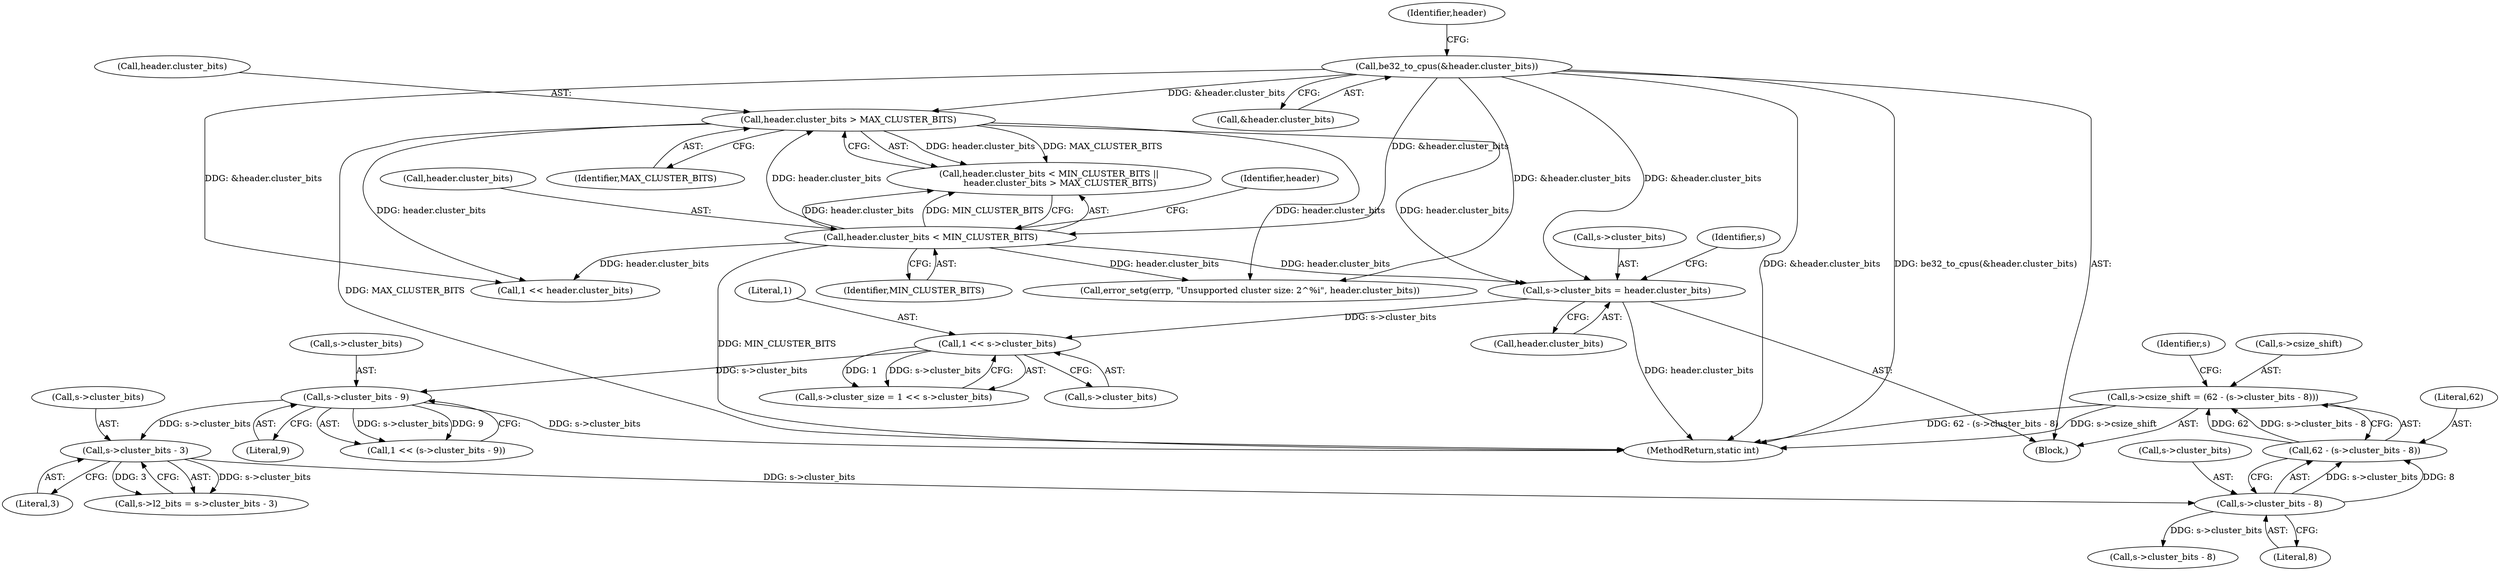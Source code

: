digraph "0_qemu_6a83f8b5bec6f59e56cc49bd49e4c3f8f805d56f_0@pointer" {
"1000686" [label="(Call,s->csize_shift = (62 - (s->cluster_bits - 8)))"];
"1000690" [label="(Call,62 - (s->cluster_bits - 8))"];
"1000692" [label="(Call,s->cluster_bits - 8)"];
"1000663" [label="(Call,s->cluster_bits - 3)"];
"1000331" [label="(Call,s->cluster_bits - 9)"];
"1000320" [label="(Call,1 << s->cluster_bits)"];
"1000309" [label="(Call,s->cluster_bits = header.cluster_bits)"];
"1000292" [label="(Call,header.cluster_bits > MAX_CLUSTER_BITS)"];
"1000198" [label="(Call,be32_to_cpus(&header.cluster_bits))"];
"1000287" [label="(Call,header.cluster_bits < MIN_CLUSTER_BITS)"];
"1000663" [label="(Call,s->cluster_bits - 3)"];
"1000199" [label="(Call,&header.cluster_bits)"];
"1000335" [label="(Literal,9)"];
"1000704" [label="(Call,s->cluster_bits - 8)"];
"1000322" [label="(Call,s->cluster_bits)"];
"1000291" [label="(Identifier,MIN_CLUSTER_BITS)"];
"1000690" [label="(Call,62 - (s->cluster_bits - 8))"];
"1000321" [label="(Literal,1)"];
"1000687" [label="(Call,s->csize_shift)"];
"1000691" [label="(Literal,62)"];
"1000310" [label="(Call,s->cluster_bits)"];
"1000699" [label="(Identifier,s)"];
"1000693" [label="(Call,s->cluster_bits)"];
"1000293" [label="(Call,header.cluster_bits)"];
"1000286" [label="(Call,header.cluster_bits < MIN_CLUSTER_BITS ||\n        header.cluster_bits > MAX_CLUSTER_BITS)"];
"1000509" [label="(Call,1 << header.cluster_bits)"];
"1000294" [label="(Identifier,header)"];
"1000696" [label="(Literal,8)"];
"1000320" [label="(Call,1 << s->cluster_bits)"];
"1000298" [label="(Call,error_setg(errp, \"Unsupported cluster size: 2^%i\", header.cluster_bits))"];
"1000692" [label="(Call,s->cluster_bits - 8)"];
"1001482" [label="(MethodReturn,static int)"];
"1000125" [label="(Block,)"];
"1000288" [label="(Call,header.cluster_bits)"];
"1000296" [label="(Identifier,MAX_CLUSTER_BITS)"];
"1000206" [label="(Identifier,header)"];
"1000313" [label="(Call,header.cluster_bits)"];
"1000292" [label="(Call,header.cluster_bits > MAX_CLUSTER_BITS)"];
"1000287" [label="(Call,header.cluster_bits < MIN_CLUSTER_BITS)"];
"1000198" [label="(Call,be32_to_cpus(&header.cluster_bits))"];
"1000659" [label="(Call,s->l2_bits = s->cluster_bits - 3)"];
"1000332" [label="(Call,s->cluster_bits)"];
"1000316" [label="(Call,s->cluster_size = 1 << s->cluster_bits)"];
"1000329" [label="(Call,1 << (s->cluster_bits - 9))"];
"1000318" [label="(Identifier,s)"];
"1000331" [label="(Call,s->cluster_bits - 9)"];
"1000667" [label="(Literal,3)"];
"1000664" [label="(Call,s->cluster_bits)"];
"1000686" [label="(Call,s->csize_shift = (62 - (s->cluster_bits - 8)))"];
"1000309" [label="(Call,s->cluster_bits = header.cluster_bits)"];
"1000686" -> "1000125"  [label="AST: "];
"1000686" -> "1000690"  [label="CFG: "];
"1000687" -> "1000686"  [label="AST: "];
"1000690" -> "1000686"  [label="AST: "];
"1000699" -> "1000686"  [label="CFG: "];
"1000686" -> "1001482"  [label="DDG: 62 - (s->cluster_bits - 8)"];
"1000686" -> "1001482"  [label="DDG: s->csize_shift"];
"1000690" -> "1000686"  [label="DDG: 62"];
"1000690" -> "1000686"  [label="DDG: s->cluster_bits - 8"];
"1000690" -> "1000692"  [label="CFG: "];
"1000691" -> "1000690"  [label="AST: "];
"1000692" -> "1000690"  [label="AST: "];
"1000692" -> "1000690"  [label="DDG: s->cluster_bits"];
"1000692" -> "1000690"  [label="DDG: 8"];
"1000692" -> "1000696"  [label="CFG: "];
"1000693" -> "1000692"  [label="AST: "];
"1000696" -> "1000692"  [label="AST: "];
"1000663" -> "1000692"  [label="DDG: s->cluster_bits"];
"1000692" -> "1000704"  [label="DDG: s->cluster_bits"];
"1000663" -> "1000659"  [label="AST: "];
"1000663" -> "1000667"  [label="CFG: "];
"1000664" -> "1000663"  [label="AST: "];
"1000667" -> "1000663"  [label="AST: "];
"1000659" -> "1000663"  [label="CFG: "];
"1000663" -> "1000659"  [label="DDG: s->cluster_bits"];
"1000663" -> "1000659"  [label="DDG: 3"];
"1000331" -> "1000663"  [label="DDG: s->cluster_bits"];
"1000331" -> "1000329"  [label="AST: "];
"1000331" -> "1000335"  [label="CFG: "];
"1000332" -> "1000331"  [label="AST: "];
"1000335" -> "1000331"  [label="AST: "];
"1000329" -> "1000331"  [label="CFG: "];
"1000331" -> "1001482"  [label="DDG: s->cluster_bits"];
"1000331" -> "1000329"  [label="DDG: s->cluster_bits"];
"1000331" -> "1000329"  [label="DDG: 9"];
"1000320" -> "1000331"  [label="DDG: s->cluster_bits"];
"1000320" -> "1000316"  [label="AST: "];
"1000320" -> "1000322"  [label="CFG: "];
"1000321" -> "1000320"  [label="AST: "];
"1000322" -> "1000320"  [label="AST: "];
"1000316" -> "1000320"  [label="CFG: "];
"1000320" -> "1000316"  [label="DDG: 1"];
"1000320" -> "1000316"  [label="DDG: s->cluster_bits"];
"1000309" -> "1000320"  [label="DDG: s->cluster_bits"];
"1000309" -> "1000125"  [label="AST: "];
"1000309" -> "1000313"  [label="CFG: "];
"1000310" -> "1000309"  [label="AST: "];
"1000313" -> "1000309"  [label="AST: "];
"1000318" -> "1000309"  [label="CFG: "];
"1000309" -> "1001482"  [label="DDG: header.cluster_bits"];
"1000292" -> "1000309"  [label="DDG: header.cluster_bits"];
"1000198" -> "1000309"  [label="DDG: &header.cluster_bits"];
"1000287" -> "1000309"  [label="DDG: header.cluster_bits"];
"1000292" -> "1000286"  [label="AST: "];
"1000292" -> "1000296"  [label="CFG: "];
"1000293" -> "1000292"  [label="AST: "];
"1000296" -> "1000292"  [label="AST: "];
"1000286" -> "1000292"  [label="CFG: "];
"1000292" -> "1001482"  [label="DDG: MAX_CLUSTER_BITS"];
"1000292" -> "1000286"  [label="DDG: header.cluster_bits"];
"1000292" -> "1000286"  [label="DDG: MAX_CLUSTER_BITS"];
"1000198" -> "1000292"  [label="DDG: &header.cluster_bits"];
"1000287" -> "1000292"  [label="DDG: header.cluster_bits"];
"1000292" -> "1000298"  [label="DDG: header.cluster_bits"];
"1000292" -> "1000509"  [label="DDG: header.cluster_bits"];
"1000198" -> "1000125"  [label="AST: "];
"1000198" -> "1000199"  [label="CFG: "];
"1000199" -> "1000198"  [label="AST: "];
"1000206" -> "1000198"  [label="CFG: "];
"1000198" -> "1001482"  [label="DDG: &header.cluster_bits"];
"1000198" -> "1001482"  [label="DDG: be32_to_cpus(&header.cluster_bits)"];
"1000198" -> "1000287"  [label="DDG: &header.cluster_bits"];
"1000198" -> "1000298"  [label="DDG: &header.cluster_bits"];
"1000198" -> "1000509"  [label="DDG: &header.cluster_bits"];
"1000287" -> "1000286"  [label="AST: "];
"1000287" -> "1000291"  [label="CFG: "];
"1000288" -> "1000287"  [label="AST: "];
"1000291" -> "1000287"  [label="AST: "];
"1000294" -> "1000287"  [label="CFG: "];
"1000286" -> "1000287"  [label="CFG: "];
"1000287" -> "1001482"  [label="DDG: MIN_CLUSTER_BITS"];
"1000287" -> "1000286"  [label="DDG: header.cluster_bits"];
"1000287" -> "1000286"  [label="DDG: MIN_CLUSTER_BITS"];
"1000287" -> "1000298"  [label="DDG: header.cluster_bits"];
"1000287" -> "1000509"  [label="DDG: header.cluster_bits"];
}
